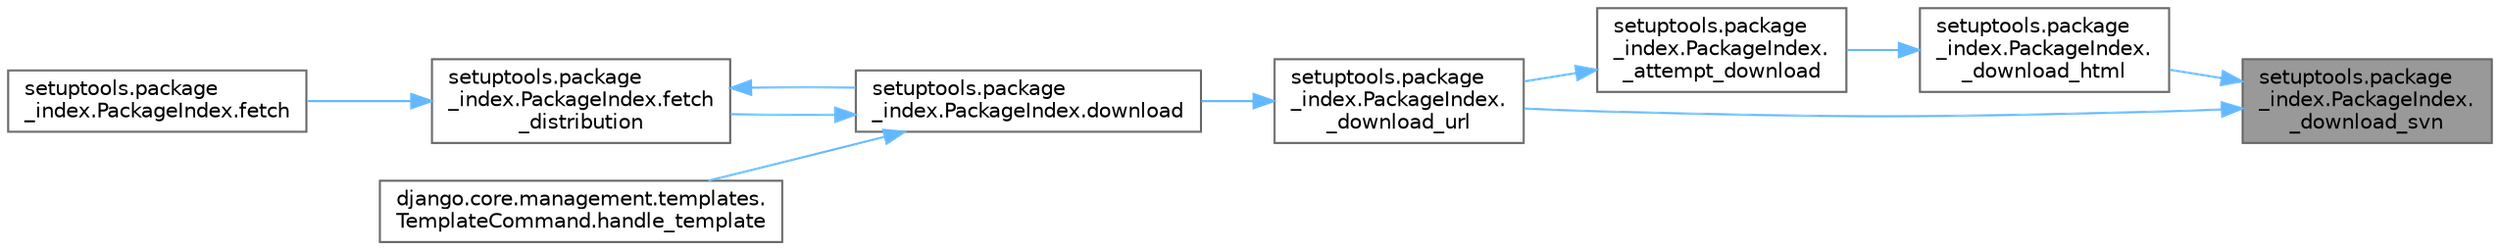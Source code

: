 digraph "setuptools.package_index.PackageIndex._download_svn"
{
 // LATEX_PDF_SIZE
  bgcolor="transparent";
  edge [fontname=Helvetica,fontsize=10,labelfontname=Helvetica,labelfontsize=10];
  node [fontname=Helvetica,fontsize=10,shape=box,height=0.2,width=0.4];
  rankdir="RL";
  Node1 [id="Node000001",label="setuptools.package\l_index.PackageIndex.\l_download_svn",height=0.2,width=0.4,color="gray40", fillcolor="grey60", style="filled", fontcolor="black",tooltip=" "];
  Node1 -> Node2 [id="edge1_Node000001_Node000002",dir="back",color="steelblue1",style="solid",tooltip=" "];
  Node2 [id="Node000002",label="setuptools.package\l_index.PackageIndex.\l_download_html",height=0.2,width=0.4,color="grey40", fillcolor="white", style="filled",URL="$classsetuptools_1_1package__index_1_1_package_index.html#a76657655fc22b35a588f54b927b7a8f5",tooltip=" "];
  Node2 -> Node3 [id="edge2_Node000002_Node000003",dir="back",color="steelblue1",style="solid",tooltip=" "];
  Node3 [id="Node000003",label="setuptools.package\l_index.PackageIndex.\l_attempt_download",height=0.2,width=0.4,color="grey40", fillcolor="white", style="filled",URL="$classsetuptools_1_1package__index_1_1_package_index.html#a61f641d014041c5635334233fb5187af",tooltip=" "];
  Node3 -> Node4 [id="edge3_Node000003_Node000004",dir="back",color="steelblue1",style="solid",tooltip=" "];
  Node4 [id="Node000004",label="setuptools.package\l_index.PackageIndex.\l_download_url",height=0.2,width=0.4,color="grey40", fillcolor="white", style="filled",URL="$classsetuptools_1_1package__index_1_1_package_index.html#a25b8ace0fd40420f0409eede723b5a66",tooltip=" "];
  Node4 -> Node5 [id="edge4_Node000004_Node000005",dir="back",color="steelblue1",style="solid",tooltip=" "];
  Node5 [id="Node000005",label="setuptools.package\l_index.PackageIndex.download",height=0.2,width=0.4,color="grey40", fillcolor="white", style="filled",URL="$classsetuptools_1_1package__index_1_1_package_index.html#a4a93ea395682af3e5a7fa8f1011e77ac",tooltip=" "];
  Node5 -> Node6 [id="edge5_Node000005_Node000006",dir="back",color="steelblue1",style="solid",tooltip=" "];
  Node6 [id="Node000006",label="setuptools.package\l_index.PackageIndex.fetch\l_distribution",height=0.2,width=0.4,color="grey40", fillcolor="white", style="filled",URL="$classsetuptools_1_1package__index_1_1_package_index.html#ac5576b29d3cea2f46cf7f84d7a991cbe",tooltip=" "];
  Node6 -> Node5 [id="edge6_Node000006_Node000005",dir="back",color="steelblue1",style="solid",tooltip=" "];
  Node6 -> Node7 [id="edge7_Node000006_Node000007",dir="back",color="steelblue1",style="solid",tooltip=" "];
  Node7 [id="Node000007",label="setuptools.package\l_index.PackageIndex.fetch",height=0.2,width=0.4,color="grey40", fillcolor="white", style="filled",URL="$classsetuptools_1_1package__index_1_1_package_index.html#acf5a2232ec3075833accee3b11f57469",tooltip=" "];
  Node5 -> Node8 [id="edge8_Node000005_Node000008",dir="back",color="steelblue1",style="solid",tooltip=" "];
  Node8 [id="Node000008",label="django.core.management.templates.\lTemplateCommand.handle_template",height=0.2,width=0.4,color="grey40", fillcolor="white", style="filled",URL="$classdjango_1_1core_1_1management_1_1templates_1_1_template_command.html#adcce3591560a5bd2bc6c8ac909018d88",tooltip=" "];
  Node1 -> Node4 [id="edge9_Node000001_Node000004",dir="back",color="steelblue1",style="solid",tooltip=" "];
}
